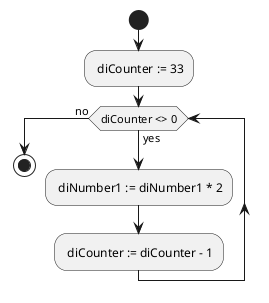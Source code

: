 @startuml

start
: diCounter := 33;

while (diCounter <> 0) is (yes)
    : diNumber1 := diNumber1 * 2;
    : diCounter := diCounter - 1;
endwhile (no)

stop

@enduml



